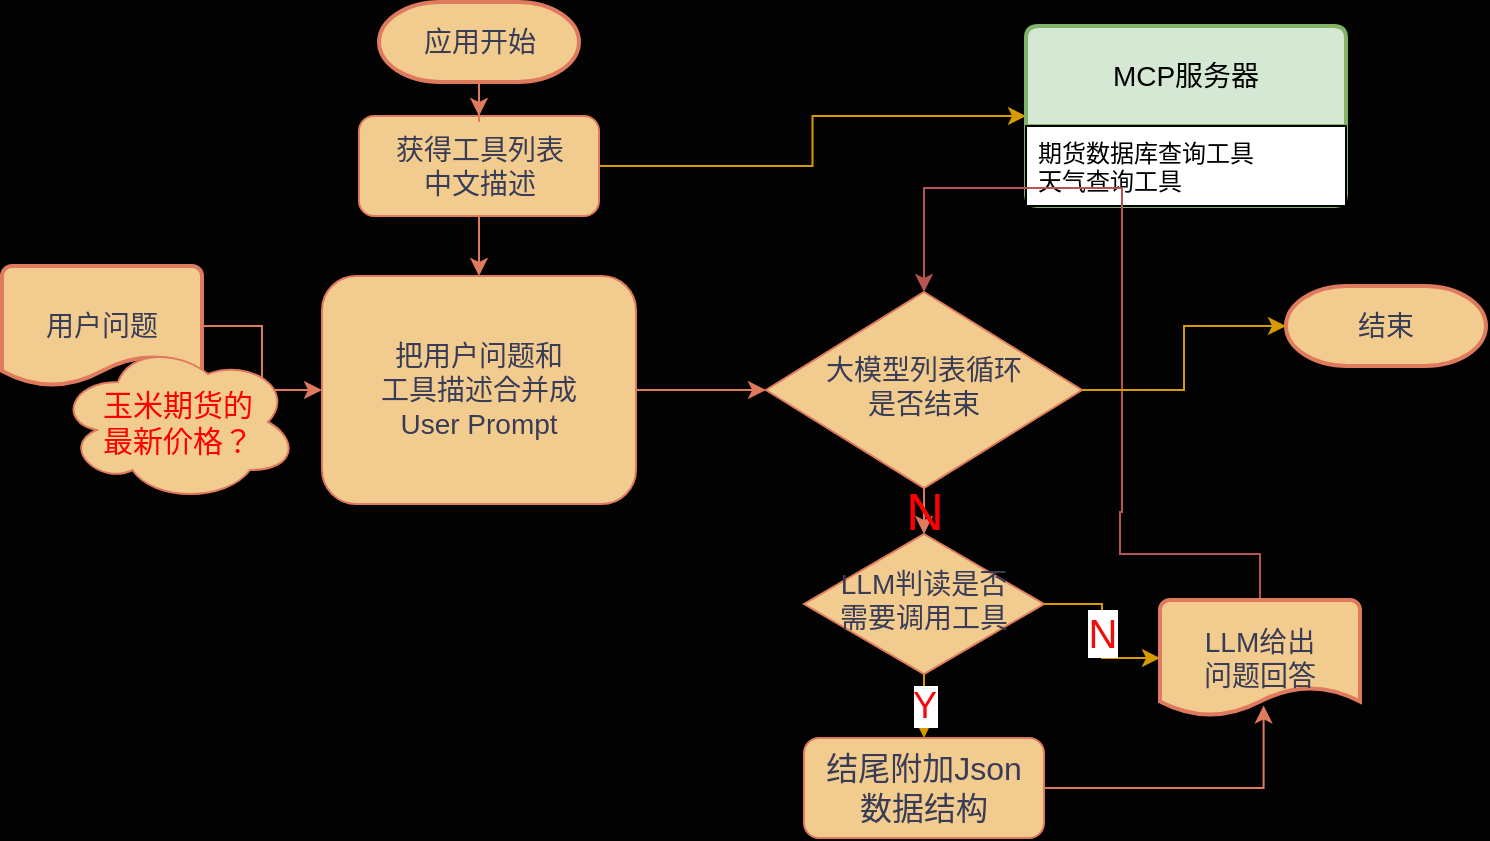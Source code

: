 <mxfile version="27.1.5">
  <diagram id="C5RBs43oDa-KdzZeNtuy" name="Page-1">
    <mxGraphModel dx="951" dy="515" grid="0" gridSize="10" guides="1" tooltips="1" connect="1" arrows="1" fold="1" page="1" pageScale="1" pageWidth="827" pageHeight="1169" background="light-dark(#020202, #121212)" math="0" shadow="0">
      <root>
        <mxCell id="WIyWlLk6GJQsqaUBKTNV-0" />
        <mxCell id="WIyWlLk6GJQsqaUBKTNV-1" parent="WIyWlLk6GJQsqaUBKTNV-0" />
        <mxCell id="13G5GWdUg-LyLay0NVzX-5" style="edgeStyle=orthogonalEdgeStyle;rounded=0;orthogonalLoop=1;jettySize=auto;html=1;entryX=0.5;entryY=0;entryDx=0;entryDy=0;labelBackgroundColor=none;strokeColor=#E07A5F;fontColor=default;" parent="WIyWlLk6GJQsqaUBKTNV-1" source="WIyWlLk6GJQsqaUBKTNV-3" target="13G5GWdUg-LyLay0NVzX-1" edge="1">
          <mxGeometry relative="1" as="geometry" />
        </mxCell>
        <mxCell id="shpu2BoYcZaAe4_JGm7A-9" style="edgeStyle=orthogonalEdgeStyle;rounded=0;orthogonalLoop=1;jettySize=auto;html=1;entryX=0;entryY=0.5;entryDx=0;entryDy=0;fillColor=#ffe6cc;strokeColor=#d79b00;" parent="WIyWlLk6GJQsqaUBKTNV-1" source="WIyWlLk6GJQsqaUBKTNV-3" target="13G5GWdUg-LyLay0NVzX-11" edge="1">
          <mxGeometry relative="1" as="geometry" />
        </mxCell>
        <mxCell id="WIyWlLk6GJQsqaUBKTNV-3" value="&lt;div&gt;&lt;font style=&quot;font-size: 14px;&quot;&gt;获得工具列表&lt;/font&gt;&lt;/div&gt;&lt;div&gt;&lt;font style=&quot;font-size: 14px;&quot;&gt;中文描述&lt;/font&gt;&lt;/div&gt;" style="rounded=1;whiteSpace=wrap;html=1;fontSize=12;glass=0;strokeWidth=1;shadow=0;labelBackgroundColor=none;fillColor=#F2CC8F;strokeColor=#E07A5F;fontColor=#393C56;" parent="WIyWlLk6GJQsqaUBKTNV-1" vertex="1">
          <mxGeometry x="186.5" y="70" width="120" height="50" as="geometry" />
        </mxCell>
        <mxCell id="shpu2BoYcZaAe4_JGm7A-8" value="&lt;font style=&quot;color: light-dark(rgb(245, 10, 10), rgb(237, 237, 237)); font-size: 18px;&quot;&gt;Y&lt;/font&gt;" style="edgeStyle=orthogonalEdgeStyle;rounded=0;orthogonalLoop=1;jettySize=auto;html=1;entryX=0.5;entryY=0;entryDx=0;entryDy=0;fillColor=#ffe6cc;strokeColor=#d79b00;" parent="WIyWlLk6GJQsqaUBKTNV-1" source="WIyWlLk6GJQsqaUBKTNV-6" target="13G5GWdUg-LyLay0NVzX-27" edge="1">
          <mxGeometry relative="1" as="geometry" />
        </mxCell>
        <mxCell id="WIyWlLk6GJQsqaUBKTNV-6" value="LLM判读是否&lt;div&gt;需要调用工具&lt;/div&gt;" style="rhombus;whiteSpace=wrap;html=1;shadow=0;fontFamily=Helvetica;fontSize=14;align=center;strokeWidth=1;spacing=6;spacingTop=-4;labelBackgroundColor=none;fillColor=#F2CC8F;strokeColor=#E07A5F;fontColor=#393C56;" parent="WIyWlLk6GJQsqaUBKTNV-1" vertex="1">
          <mxGeometry x="409" y="279" width="120" height="70" as="geometry" />
        </mxCell>
        <mxCell id="13G5GWdUg-LyLay0NVzX-4" style="edgeStyle=orthogonalEdgeStyle;rounded=0;orthogonalLoop=1;jettySize=auto;html=1;entryX=0.5;entryY=0;entryDx=0;entryDy=0;labelBackgroundColor=none;strokeColor=#E07A5F;fontColor=default;" parent="WIyWlLk6GJQsqaUBKTNV-1" source="13G5GWdUg-LyLay0NVzX-0" target="WIyWlLk6GJQsqaUBKTNV-3" edge="1">
          <mxGeometry relative="1" as="geometry" />
        </mxCell>
        <mxCell id="13G5GWdUg-LyLay0NVzX-0" value="&lt;font style=&quot;font-size: 14px;&quot;&gt;应用开始&lt;/font&gt;" style="strokeWidth=2;html=1;shape=mxgraph.flowchart.terminator;whiteSpace=wrap;labelBackgroundColor=none;fillColor=#F2CC8F;strokeColor=#E07A5F;fontColor=#393C56;" parent="WIyWlLk6GJQsqaUBKTNV-1" vertex="1">
          <mxGeometry x="196.5" y="13" width="100" height="40" as="geometry" />
        </mxCell>
        <mxCell id="13G5GWdUg-LyLay0NVzX-7" style="edgeStyle=orthogonalEdgeStyle;rounded=0;orthogonalLoop=1;jettySize=auto;html=1;entryX=0;entryY=0.5;entryDx=0;entryDy=0;labelBackgroundColor=none;strokeColor=#E07A5F;fontColor=default;" parent="WIyWlLk6GJQsqaUBKTNV-1" source="13G5GWdUg-LyLay0NVzX-1" target="shpu2BoYcZaAe4_JGm7A-0" edge="1">
          <mxGeometry relative="1" as="geometry">
            <mxPoint x="328" y="175" as="targetPoint" />
          </mxGeometry>
        </mxCell>
        <mxCell id="13G5GWdUg-LyLay0NVzX-1" value="&lt;span style=&quot;font-size: 14px;&quot;&gt;把用户问题和&lt;/span&gt;&lt;div&gt;&lt;span style=&quot;font-size: 14px;&quot;&gt;工具描述合并成&lt;/span&gt;&lt;/div&gt;&lt;div&gt;&lt;span style=&quot;font-size: 14px;&quot;&gt;User Prompt&lt;/span&gt;&lt;/div&gt;" style="rounded=1;whiteSpace=wrap;html=1;fontSize=12;glass=0;strokeWidth=1;shadow=0;labelBackgroundColor=none;fillColor=#F2CC8F;strokeColor=#E07A5F;fontColor=#393C56;" parent="WIyWlLk6GJQsqaUBKTNV-1" vertex="1">
          <mxGeometry x="168" y="150" width="157" height="114" as="geometry" />
        </mxCell>
        <mxCell id="13G5GWdUg-LyLay0NVzX-10" value="&lt;font style=&quot;font-size: 26px; color: light-dark(rgb(255, 0, 0), rgb(237, 237, 237));&quot;&gt;N&lt;/font&gt;" style="edgeStyle=orthogonalEdgeStyle;rounded=0;orthogonalLoop=1;jettySize=auto;html=1;entryX=0.5;entryY=0;entryDx=0;entryDy=0;labelBackgroundColor=none;strokeColor=#E07A5F;fontColor=default;exitX=0.5;exitY=1;exitDx=0;exitDy=0;" parent="WIyWlLk6GJQsqaUBKTNV-1" source="shpu2BoYcZaAe4_JGm7A-0" target="WIyWlLk6GJQsqaUBKTNV-6" edge="1">
          <mxGeometry relative="1" as="geometry">
            <mxPoint x="427" y="200" as="sourcePoint" />
          </mxGeometry>
        </mxCell>
        <mxCell id="13G5GWdUg-LyLay0NVzX-9" style="edgeStyle=orthogonalEdgeStyle;rounded=0;orthogonalLoop=1;jettySize=auto;html=1;entryX=0;entryY=0.5;entryDx=0;entryDy=0;labelBackgroundColor=none;strokeColor=#E07A5F;fontColor=default;" parent="WIyWlLk6GJQsqaUBKTNV-1" source="13G5GWdUg-LyLay0NVzX-8" target="13G5GWdUg-LyLay0NVzX-1" edge="1">
          <mxGeometry relative="1" as="geometry" />
        </mxCell>
        <mxCell id="13G5GWdUg-LyLay0NVzX-8" value="用户问题" style="strokeWidth=2;html=1;shape=mxgraph.flowchart.document2;whiteSpace=wrap;size=0.25;fontSize=14;labelBackgroundColor=none;fillColor=#F2CC8F;strokeColor=#E07A5F;fontColor=#393C56;" parent="WIyWlLk6GJQsqaUBKTNV-1" vertex="1">
          <mxGeometry x="8" y="145" width="100" height="60" as="geometry" />
        </mxCell>
        <mxCell id="13G5GWdUg-LyLay0NVzX-11" value="MCP服务器" style="swimlane;childLayout=stackLayout;horizontal=1;startSize=50;horizontalStack=0;rounded=1;fontSize=14;fontStyle=0;strokeWidth=2;resizeParent=0;resizeLast=1;shadow=0;dashed=0;align=center;arcSize=4;whiteSpace=wrap;html=1;labelBackgroundColor=none;fillColor=#d5e8d4;strokeColor=#82b366;" parent="WIyWlLk6GJQsqaUBKTNV-1" vertex="1">
          <mxGeometry x="520" y="25" width="160" height="90" as="geometry" />
        </mxCell>
        <mxCell id="13G5GWdUg-LyLay0NVzX-12" value="&lt;span style=&quot;background-color: light-dark(#ffffff, var(--ge-dark-color, #121212));&quot;&gt;期货数据库查询工具&lt;/span&gt;&lt;div&gt;天气查询工具&lt;/div&gt;" style="align=left;spacingLeft=4;spacingRight=4;fontSize=12;verticalAlign=top;resizable=0;rotatable=0;part=1;html=1;whiteSpace=wrap;labelBackgroundColor=none;" parent="13G5GWdUg-LyLay0NVzX-11" vertex="1">
          <mxGeometry y="50" width="160" height="40" as="geometry" />
        </mxCell>
        <mxCell id="shpu2BoYcZaAe4_JGm7A-13" style="edgeStyle=orthogonalEdgeStyle;rounded=0;orthogonalLoop=1;jettySize=auto;html=1;entryX=0.5;entryY=0;entryDx=0;entryDy=0;fillColor=#f8cecc;strokeColor=#b85450;" parent="WIyWlLk6GJQsqaUBKTNV-1" source="13G5GWdUg-LyLay0NVzX-19" target="shpu2BoYcZaAe4_JGm7A-0" edge="1">
          <mxGeometry relative="1" as="geometry">
            <Array as="points">
              <mxPoint x="637" y="289" />
              <mxPoint x="567" y="289" />
              <mxPoint x="567" y="268" />
              <mxPoint x="568" y="106" />
              <mxPoint x="469" y="106" />
            </Array>
          </mxGeometry>
        </mxCell>
        <mxCell id="13G5GWdUg-LyLay0NVzX-19" value="&lt;span style=&quot;font-size: 14px;&quot;&gt;LLM给出&lt;/span&gt;&lt;div&gt;&lt;span style=&quot;font-size: 14px;&quot;&gt;问题回答&lt;/span&gt;&lt;/div&gt;" style="strokeWidth=2;html=1;shape=mxgraph.flowchart.document2;whiteSpace=wrap;size=0.25;labelBackgroundColor=none;fillColor=#F2CC8F;strokeColor=#E07A5F;fontColor=#393C56;" parent="WIyWlLk6GJQsqaUBKTNV-1" vertex="1">
          <mxGeometry x="587" y="312" width="100" height="58" as="geometry" />
        </mxCell>
        <mxCell id="13G5GWdUg-LyLay0NVzX-27" value="&lt;span&gt;结尾附加Json&lt;/span&gt;&lt;div&gt;&lt;span&gt;数据结构&lt;/span&gt;&lt;/div&gt;" style="rounded=1;whiteSpace=wrap;html=1;fontSize=16;glass=0;strokeWidth=1;shadow=0;labelBackgroundColor=none;fillColor=#F2CC8F;strokeColor=#E07A5F;fontColor=#393C56;" parent="WIyWlLk6GJQsqaUBKTNV-1" vertex="1">
          <mxGeometry x="409" y="381" width="120" height="50" as="geometry" />
        </mxCell>
        <mxCell id="13G5GWdUg-LyLay0NVzX-29" style="edgeStyle=orthogonalEdgeStyle;rounded=0;orthogonalLoop=1;jettySize=auto;html=1;entryX=0.518;entryY=0.909;entryDx=0;entryDy=0;entryPerimeter=0;labelBackgroundColor=none;strokeColor=#E07A5F;fontColor=default;" parent="WIyWlLk6GJQsqaUBKTNV-1" source="13G5GWdUg-LyLay0NVzX-27" target="13G5GWdUg-LyLay0NVzX-19" edge="1">
          <mxGeometry relative="1" as="geometry" />
        </mxCell>
        <mxCell id="13G5GWdUg-LyLay0NVzX-33" value="玉米期货的&lt;div&gt;最新价格？&lt;/div&gt;" style="ellipse;shape=cloud;whiteSpace=wrap;html=1;strokeColor=#E07A5F;fontColor=#FF0000;fillColor=#F2CC8F;fontSize=15;" parent="WIyWlLk6GJQsqaUBKTNV-1" vertex="1">
          <mxGeometry x="36" y="183" width="120" height="80" as="geometry" />
        </mxCell>
        <mxCell id="shpu2BoYcZaAe4_JGm7A-0" value="大模型列表循环&lt;div&gt;是否结束&lt;/div&gt;" style="rhombus;whiteSpace=wrap;html=1;shadow=0;fontFamily=Helvetica;fontSize=14;align=center;strokeWidth=1;spacing=6;spacingTop=-4;labelBackgroundColor=none;fillColor=#F2CC8F;strokeColor=#E07A5F;fontColor=#393C56;" parent="WIyWlLk6GJQsqaUBKTNV-1" vertex="1">
          <mxGeometry x="390" y="158" width="158" height="98" as="geometry" />
        </mxCell>
        <mxCell id="shpu2BoYcZaAe4_JGm7A-4" value="&lt;span style=&quot;font-size: 14px;&quot;&gt;结束&lt;/span&gt;" style="strokeWidth=2;html=1;shape=mxgraph.flowchart.terminator;whiteSpace=wrap;labelBackgroundColor=none;fillColor=#F2CC8F;strokeColor=#E07A5F;fontColor=#393C56;" parent="WIyWlLk6GJQsqaUBKTNV-1" vertex="1">
          <mxGeometry x="650" y="155" width="100" height="40" as="geometry" />
        </mxCell>
        <mxCell id="shpu2BoYcZaAe4_JGm7A-5" style="edgeStyle=orthogonalEdgeStyle;rounded=0;orthogonalLoop=1;jettySize=auto;html=1;entryX=0;entryY=0.5;entryDx=0;entryDy=0;entryPerimeter=0;fillColor=#ffe6cc;strokeColor=#d79b00;" parent="WIyWlLk6GJQsqaUBKTNV-1" source="shpu2BoYcZaAe4_JGm7A-0" target="shpu2BoYcZaAe4_JGm7A-4" edge="1">
          <mxGeometry relative="1" as="geometry" />
        </mxCell>
        <mxCell id="shpu2BoYcZaAe4_JGm7A-12" value="&lt;font style=&quot;color: light-dark(rgb(242, 13, 13), rgb(237, 237, 237)); font-size: 20px;&quot;&gt;N&lt;/font&gt;" style="edgeStyle=orthogonalEdgeStyle;rounded=0;orthogonalLoop=1;jettySize=auto;html=1;entryX=0;entryY=0.5;entryDx=0;entryDy=0;entryPerimeter=0;fillColor=#ffe6cc;strokeColor=#d79b00;" parent="WIyWlLk6GJQsqaUBKTNV-1" source="WIyWlLk6GJQsqaUBKTNV-6" target="13G5GWdUg-LyLay0NVzX-19" edge="1">
          <mxGeometry relative="1" as="geometry" />
        </mxCell>
      </root>
    </mxGraphModel>
  </diagram>
</mxfile>
